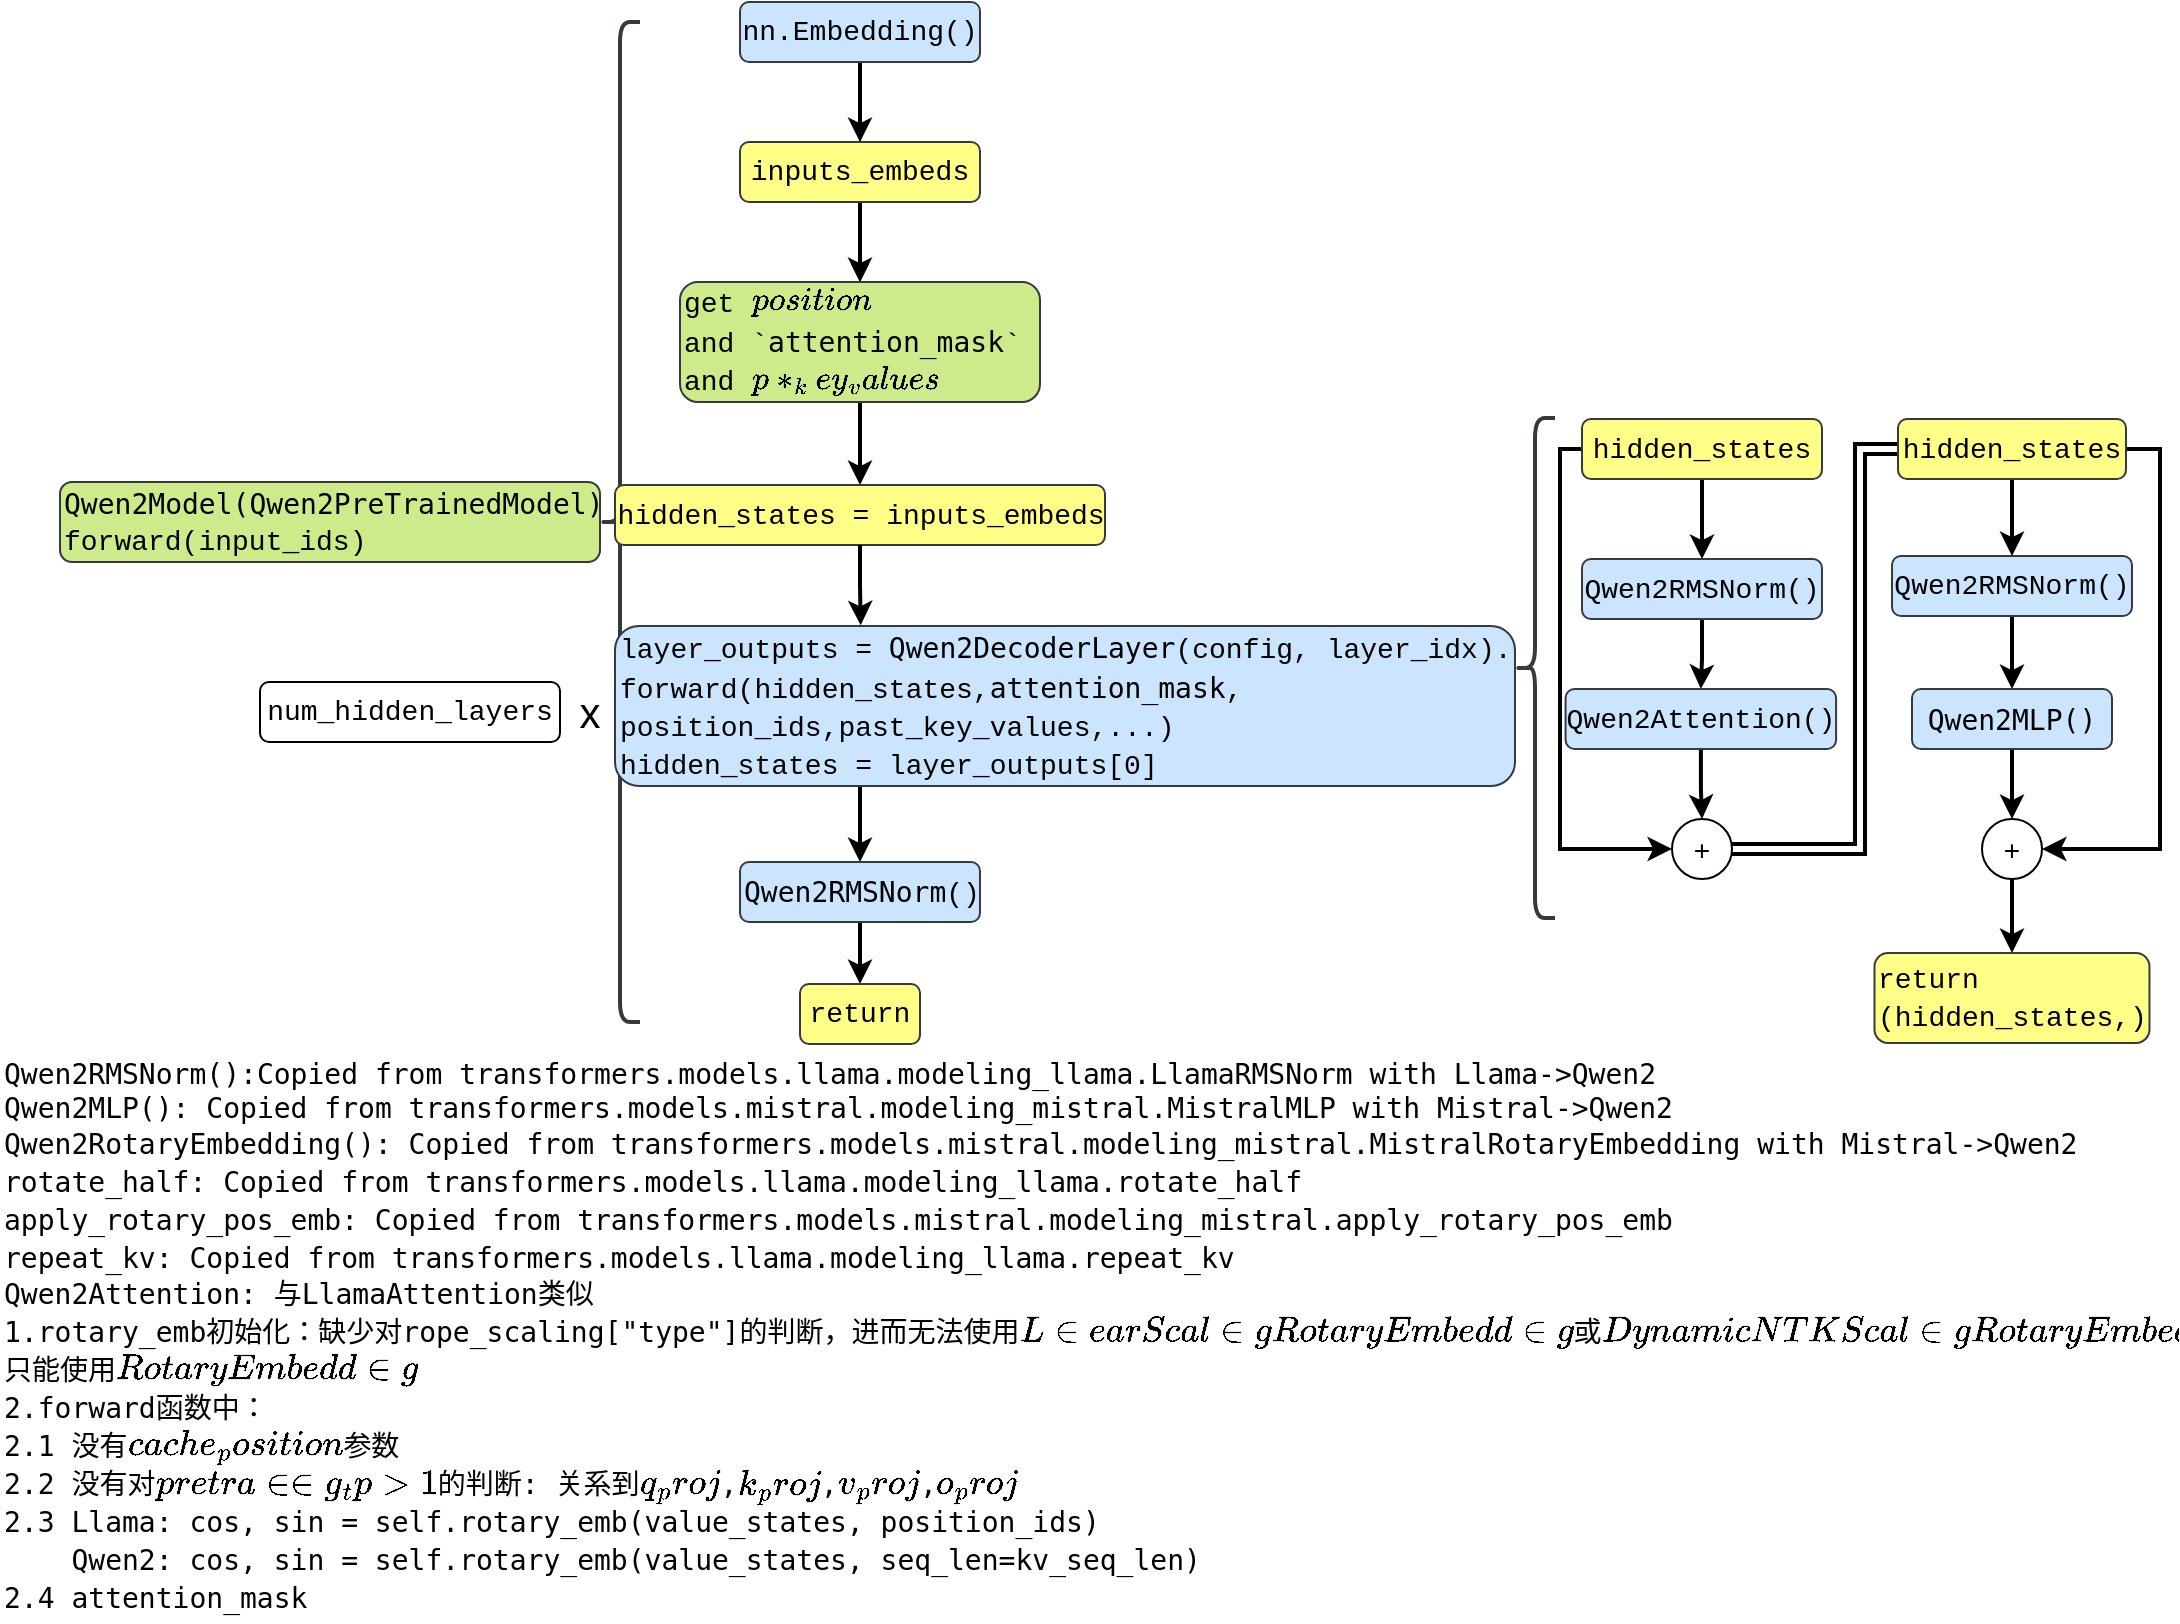 <mxfile version="24.2.5" type="device">
  <diagram name="第 1 页" id="pkB_VXY0mXBjEQYdxfJV">
    <mxGraphModel dx="1903" dy="1154" grid="1" gridSize="10" guides="1" tooltips="1" connect="1" arrows="1" fold="1" page="1" pageScale="1" pageWidth="1100" pageHeight="850" math="0" shadow="0">
      <root>
        <mxCell id="0" />
        <mxCell id="1" parent="0" />
        <UserObject label="&lt;span style=&quot;forced-color-adjust: none; color: rgb(0, 0, 0); font-family: Helvetica; font-size: 12px; font-style: normal; font-variant-ligatures: normal; font-variant-caps: normal; font-weight: 400; letter-spacing: normal; orphans: 2; text-align: left; text-indent: 0px; text-transform: none; widows: 2; word-spacing: 0px; -webkit-text-stroke-width: 0px; white-space: normal; text-decoration-thickness: initial; text-decoration-style: initial; text-decoration-color: initial;&quot;&gt;&lt;span style=&quot;forced-color-adjust: none; font-family: &amp;quot;Droid Sans Mono&amp;quot;, &amp;quot;monospace&amp;quot;, monospace; font-size: 14px; white-space: pre;&quot;&gt;Qwen2RMSNorm():&lt;/span&gt;&lt;span style=&quot;forced-color-adjust: none; font-family: &amp;quot;Droid Sans Mono&amp;quot;, &amp;quot;monospace&amp;quot;, monospace; font-size: 14px; white-space: pre;&quot;&gt;Copied from transformers.models.llama.modeling_llama.LlamaRMSNorm with Llama-&amp;gt;Qwen2&lt;/span&gt;&lt;/span&gt;&lt;div style=&quot;forced-color-adjust: none; color: rgb(0, 0, 0); font-family: Helvetica; font-size: 12px; font-style: normal; font-variant-ligatures: normal; font-variant-caps: normal; font-weight: 400; letter-spacing: normal; orphans: 2; text-align: left; text-indent: 0px; text-transform: none; widows: 2; word-spacing: 0px; -webkit-text-stroke-width: 0px; white-space: normal; text-decoration-thickness: initial; text-decoration-style: initial; text-decoration-color: initial;&quot;&gt;&lt;span style=&quot;forced-color-adjust: none;&quot;&gt;&lt;span style=&quot;forced-color-adjust: none; font-family: &amp;quot;Droid Sans Mono&amp;quot;, &amp;quot;monospace&amp;quot;, monospace; font-size: 14px; white-space: pre;&quot;&gt;Qwen2MLP(): &lt;/span&gt;&lt;span style=&quot;forced-color-adjust: none; font-family: &amp;quot;Droid Sans Mono&amp;quot;, &amp;quot;monospace&amp;quot;, monospace; font-size: 14px; white-space: pre;&quot;&gt;Copied from transformers.models.mistral.modeling_mistral.MistralMLP with Mistral-&amp;gt;Qwen2&lt;/span&gt;&lt;/span&gt;&lt;/div&gt;&lt;div style=&quot;forced-color-adjust: none; color: rgb(0, 0, 0); font-family: Helvetica; font-size: 12px; font-style: normal; font-variant-ligatures: normal; font-variant-caps: normal; font-weight: 400; letter-spacing: normal; orphans: 2; text-align: left; text-indent: 0px; text-transform: none; widows: 2; word-spacing: 0px; -webkit-text-stroke-width: 0px; white-space: normal; text-decoration-thickness: initial; text-decoration-style: initial; text-decoration-color: initial;&quot;&gt;&lt;div style=&quot;forced-color-adjust: none; font-family: &amp;quot;Droid Sans Mono&amp;quot;, &amp;quot;monospace&amp;quot;, monospace; font-size: 14px; line-height: 19px; white-space: pre;&quot;&gt;&lt;span style=&quot;forced-color-adjust: none;&quot;&gt;Qwen2RotaryEmbedding(): Copied from transformers.models.mistral.modeling_mistral.MistralRotaryEmbedding with Mistral-&amp;gt;Qwen2&lt;/span&gt;&lt;/div&gt;&lt;/div&gt;&lt;div style=&quot;forced-color-adjust: none; color: rgb(0, 0, 0); font-style: normal; font-variant-ligatures: normal; font-variant-caps: normal; font-weight: 400; letter-spacing: normal; orphans: 2; text-align: left; text-indent: 0px; text-transform: none; widows: 2; word-spacing: 0px; -webkit-text-stroke-width: 0px; text-decoration-thickness: initial; text-decoration-style: initial; text-decoration-color: initial; font-family: &amp;quot;Droid Sans Mono&amp;quot;, &amp;quot;monospace&amp;quot;, monospace; font-size: 14px; line-height: 19px; white-space: pre;&quot;&gt;&lt;div style=&quot;forced-color-adjust: none; line-height: 19px;&quot;&gt;&lt;span style=&quot;forced-color-adjust: none;&quot;&gt;rotate_half: Copied from transformers.models.llama.modeling_llama.rotate_half&lt;/span&gt;&lt;/div&gt;&lt;div style=&quot;forced-color-adjust: none; line-height: 19px;&quot;&gt;&lt;div style=&quot;forced-color-adjust: none; line-height: 19px;&quot;&gt;&lt;span style=&quot;forced-color-adjust: none;&quot;&gt;apply_rotary_pos_emb: Copied from transformers.models.mistral.modeling_mistral.apply_rotary_pos_emb&lt;/span&gt;&lt;/div&gt;&lt;div style=&quot;forced-color-adjust: none; line-height: 19px;&quot;&gt;&lt;span style=&quot;forced-color-adjust: none;&quot;&gt;&lt;div style=&quot;forced-color-adjust: none; line-height: 19px;&quot;&gt;&lt;span style=&quot;forced-color-adjust: none;&quot;&gt;repeat_kv: &lt;/span&gt;&lt;span style=&quot;forced-color-adjust: none;&quot;&gt;Copied from transformers.models.llama.modeling_llama.repeat_kv&lt;/span&gt;&lt;/div&gt;&lt;/span&gt;&lt;/div&gt;&lt;/div&gt;&lt;/div&gt;" link="&lt;span style=&quot;forced-color-adjust: none; color: rgb(0, 0, 0); font-family: Helvetica; font-size: 12px; font-style: normal; font-variant-ligatures: normal; font-variant-caps: normal; font-weight: 400; letter-spacing: normal; orphans: 2; text-align: left; text-indent: 0px; text-transform: none; widows: 2; word-spacing: 0px; -webkit-text-stroke-width: 0px; white-space: normal; background-color: rgb(251, 251, 251); text-decoration-thickness: initial; text-decoration-style: initial; text-decoration-color: initial;&quot;&gt;&lt;span style=&quot;forced-color-adjust: none; font-family: &amp;quot;Droid Sans Mono&amp;quot;, &amp;quot;monospace&amp;quot;, monospace; font-size: 14px; white-space: pre;&quot;&gt;Qwen2RMSNorm():&lt;/span&gt;&lt;span style=&quot;forced-color-adjust: none; font-family: &amp;quot;Droid Sans Mono&amp;quot;, &amp;quot;monospace&amp;quot;, monospace; font-size: 14px; white-space: pre;&quot;&gt;Copied from transformers.models.llama.modeling_llama.LlamaRMSNorm with Llama-&amp;gt;Qwen2&lt;/span&gt;&lt;/span&gt;&lt;div style=&quot;forced-color-adjust: none; color: rgb(0, 0, 0); font-family: Helvetica; font-size: 12px; font-style: normal; font-variant-ligatures: normal; font-variant-caps: normal; font-weight: 400; letter-spacing: normal; orphans: 2; text-align: left; text-indent: 0px; text-transform: none; widows: 2; word-spacing: 0px; -webkit-text-stroke-width: 0px; white-space: normal; background-color: rgb(251, 251, 251); text-decoration-thickness: initial; text-decoration-style: initial; text-decoration-color: initial;&quot;&gt;&lt;span style=&quot;forced-color-adjust: none;&quot;&gt;&lt;span style=&quot;forced-color-adjust: none; font-family: &amp;quot;Droid Sans Mono&amp;quot;, &amp;quot;monospace&amp;quot;, monospace; font-size: 14px; white-space: pre;&quot;&gt;Qwen2MLP(): &lt;/span&gt;&lt;span style=&quot;forced-color-adjust: none; font-family: &amp;quot;Droid Sans Mono&amp;quot;, &amp;quot;monospace&amp;quot;, monospace; font-size: 14px; white-space: pre;&quot;&gt;Copied from transformers.models.mistral.modeling_mistral.MistralMLP with Mistral-&amp;gt;Qwen2&lt;/span&gt;&lt;/span&gt;&lt;/div&gt;&lt;div style=&quot;forced-color-adjust: none; color: rgb(0, 0, 0); font-family: Helvetica; font-size: 12px; font-style: normal; font-variant-ligatures: normal; font-variant-caps: normal; font-weight: 400; letter-spacing: normal; orphans: 2; text-align: left; text-indent: 0px; text-transform: none; widows: 2; word-spacing: 0px; -webkit-text-stroke-width: 0px; white-space: normal; background-color: rgb(251, 251, 251); text-decoration-thickness: initial; text-decoration-style: initial; text-decoration-color: initial;&quot;&gt;&lt;div style=&quot;forced-color-adjust: none; font-family: &amp;quot;Droid Sans Mono&amp;quot;, &amp;quot;monospace&amp;quot;, monospace; font-size: 14px; line-height: 19px; white-space: pre;&quot;&gt;&lt;span style=&quot;forced-color-adjust: none;&quot;&gt;Qwen2RotaryEmbedding(): Copied from transformers.models.mistral.modeling_mistral.MistralRotaryEmbedding with Mistral-&amp;gt;Qwen2&lt;/span&gt;&lt;/div&gt;&lt;/div&gt;&lt;div style=&quot;forced-color-adjust: none; color: rgb(0, 0, 0); font-style: normal; font-variant-ligatures: normal; font-variant-caps: normal; font-weight: 400; letter-spacing: normal; orphans: 2; text-align: left; text-indent: 0px; text-transform: none; widows: 2; word-spacing: 0px; -webkit-text-stroke-width: 0px; background-color: rgb(251, 251, 251); text-decoration-thickness: initial; text-decoration-style: initial; text-decoration-color: initial; font-family: &amp;quot;Droid Sans Mono&amp;quot;, &amp;quot;monospace&amp;quot;, monospace; font-size: 14px; line-height: 19px; white-space: pre;&quot;&gt;&lt;div style=&quot;forced-color-adjust: none; line-height: 19px;&quot;&gt;&lt;span style=&quot;forced-color-adjust: none;&quot;&gt;rotate_half: Copied from transformers.models.llama.modeling_llama.rotate_half&lt;/span&gt;&lt;/div&gt;&lt;div style=&quot;forced-color-adjust: none; line-height: 19px;&quot;&gt;&lt;div style=&quot;forced-color-adjust: none; line-height: 19px;&quot;&gt;&lt;span style=&quot;forced-color-adjust: none;&quot;&gt;apply_rotary_pos_emb: Copied from transformers.models.mistral.modeling_mistral.apply_rotary_pos_emb&lt;/span&gt;&lt;/div&gt;&lt;div style=&quot;forced-color-adjust: none; line-height: 19px;&quot;&gt;&lt;span style=&quot;forced-color-adjust: none;&quot;&gt;&lt;div style=&quot;forced-color-adjust: none; line-height: 19px;&quot;&gt;&lt;span style=&quot;forced-color-adjust: none;&quot;&gt;repeat_kv: &lt;/span&gt;&lt;span style=&quot;forced-color-adjust: none;&quot;&gt;Copied from transformers.models.llama.modeling_llama.repeat_kv&lt;/span&gt;&lt;/div&gt;&lt;/span&gt;&lt;/div&gt;&lt;/div&gt;&lt;/div&gt;" id="jXiKxfPQ18ufbTapAJnl-1">
          <mxCell style="text;whiteSpace=wrap;html=1;" vertex="1" parent="1">
            <mxGeometry x="10" y="560.5" width="560" height="130" as="geometry" />
          </mxCell>
        </UserObject>
        <mxCell id="4iuUuKdbxl8gIZwIrT_o-54" value="" style="shape=curlyBracket;whiteSpace=wrap;html=1;rounded=1;labelPosition=left;verticalLabelPosition=middle;align=right;verticalAlign=middle;strokeColor=#36393d;strokeWidth=2;fontFamily=Helvetica;fontSize=11;fontColor=default;labelBackgroundColor=default;fillColor=#ffff88;" parent="1" vertex="1">
          <mxGeometry x="310" y="50" width="20" height="500" as="geometry" />
        </mxCell>
        <mxCell id="4iuUuKdbxl8gIZwIrT_o-1" value="&lt;div style=&quot;font-family: Consolas, &amp;quot;Courier New&amp;quot;, monospace; font-size: 14px; line-height: 19px; white-space: pre;&quot;&gt;&lt;div style=&quot;font-family: &amp;quot;Droid Sans Mono&amp;quot;, &amp;quot;monospace&amp;quot;, monospace; line-height: 19px;&quot;&gt;&lt;span style=&quot;&quot;&gt;Qwen2Model&lt;/span&gt;(&lt;span style=&quot;&quot;&gt;Qwen2PreTrainedModel&lt;/span&gt;)&lt;/div&gt;&lt;/div&gt;&lt;div style=&quot;font-family: Consolas, &amp;quot;Courier New&amp;quot;, monospace; font-size: 14px; line-height: 19px; white-space: pre;&quot;&gt;&lt;span style=&quot;&quot;&gt;forward(input_ids)&lt;/span&gt;&lt;/div&gt;" style="rounded=1;whiteSpace=wrap;html=1;fillColor=#cdeb8b;strokeColor=#36393d;fontColor=default;labelBackgroundColor=none;align=left;" parent="1" vertex="1">
          <mxGeometry x="40" y="280" width="270" height="40" as="geometry" />
        </mxCell>
        <mxCell id="4iuUuKdbxl8gIZwIrT_o-23" style="edgeStyle=orthogonalEdgeStyle;rounded=0;orthogonalLoop=1;jettySize=auto;html=1;entryX=0.5;entryY=0;entryDx=0;entryDy=0;strokeColor=default;strokeWidth=2;align=center;verticalAlign=middle;fontFamily=Helvetica;fontSize=11;fontColor=default;labelBackgroundColor=default;endArrow=classic;" parent="1" source="4iuUuKdbxl8gIZwIrT_o-2" target="4iuUuKdbxl8gIZwIrT_o-3" edge="1">
          <mxGeometry relative="1" as="geometry" />
        </mxCell>
        <mxCell id="qGL5-rrdzSUx7QEBZHQM-1" value="" style="edgeStyle=orthogonalEdgeStyle;rounded=0;orthogonalLoop=1;jettySize=auto;html=1;" parent="1" source="4iuUuKdbxl8gIZwIrT_o-2" target="4iuUuKdbxl8gIZwIrT_o-5" edge="1">
          <mxGeometry relative="1" as="geometry" />
        </mxCell>
        <mxCell id="4iuUuKdbxl8gIZwIrT_o-2" value="&lt;div style=&quot;font-family: Consolas, &amp;quot;Courier New&amp;quot;, monospace; font-weight: normal; font-size: 14px; line-height: 19px; white-space: pre;&quot;&gt;&lt;div&gt;&lt;span style=&quot;&quot;&gt;nn.Embedding(&lt;/span&gt;&lt;span style=&quot;background-color: initial;&quot;&gt;)&lt;/span&gt;&lt;/div&gt;&lt;/div&gt;" style="rounded=1;whiteSpace=wrap;html=1;labelBackgroundColor=none;fillColor=#cce5ff;strokeColor=#36393d;" parent="1" vertex="1">
          <mxGeometry x="380" y="40" width="120" height="30" as="geometry" />
        </mxCell>
        <mxCell id="4iuUuKdbxl8gIZwIrT_o-24" style="edgeStyle=orthogonalEdgeStyle;rounded=0;orthogonalLoop=1;jettySize=auto;html=1;entryX=0.5;entryY=0;entryDx=0;entryDy=0;strokeColor=default;strokeWidth=2;align=center;verticalAlign=middle;fontFamily=Helvetica;fontSize=11;fontColor=default;labelBackgroundColor=default;endArrow=classic;" parent="1" source="4iuUuKdbxl8gIZwIrT_o-3" target="4iuUuKdbxl8gIZwIrT_o-5" edge="1">
          <mxGeometry relative="1" as="geometry" />
        </mxCell>
        <mxCell id="4iuUuKdbxl8gIZwIrT_o-3" value="&lt;div style=&quot;font-family: Consolas, &amp;quot;Courier New&amp;quot;, monospace; font-weight: normal; font-size: 14px; line-height: 19px; white-space: pre;&quot;&gt;&lt;div&gt;&lt;span style=&quot;&quot;&gt;inputs_embeds&lt;/span&gt;&lt;/div&gt;&lt;/div&gt;" style="rounded=1;whiteSpace=wrap;html=1;labelBackgroundColor=none;fillColor=#ffff88;strokeColor=#36393d;strokeWidth=1;" parent="1" vertex="1">
          <mxGeometry x="380" y="110" width="120" height="30" as="geometry" />
        </mxCell>
        <mxCell id="4iuUuKdbxl8gIZwIrT_o-25" style="edgeStyle=orthogonalEdgeStyle;rounded=0;orthogonalLoop=1;jettySize=auto;html=1;entryX=0.5;entryY=0;entryDx=0;entryDy=0;strokeColor=default;strokeWidth=2;align=center;verticalAlign=middle;fontFamily=Helvetica;fontSize=11;fontColor=default;labelBackgroundColor=default;endArrow=classic;" parent="1" source="4iuUuKdbxl8gIZwIrT_o-5" target="4iuUuKdbxl8gIZwIrT_o-6" edge="1">
          <mxGeometry relative="1" as="geometry" />
        </mxCell>
        <mxCell id="4iuUuKdbxl8gIZwIrT_o-5" value="&lt;div style=&quot;font-family: Consolas, &amp;quot;Courier New&amp;quot;, monospace; font-size: 14px; line-height: 19px; white-space: pre;&quot;&gt;&lt;div style=&quot;line-height: 19px;&quot;&gt;get `position_ids` &lt;/div&gt;&lt;div style=&quot;line-height: 19px;&quot;&gt;and `&lt;span style=&quot;font-family: &amp;quot;Droid Sans Mono&amp;quot;, &amp;quot;monospace&amp;quot;, monospace;&quot;&gt;attention_mask&lt;/span&gt;&lt;span style=&quot;&quot;&gt;`&lt;/span&gt;&lt;br&gt;&lt;/div&gt;&lt;div style=&quot;line-height: 19px;&quot;&gt;and `past_key_values`&lt;/div&gt;&lt;/div&gt;" style="rounded=1;whiteSpace=wrap;html=1;fillColor=#cdeb8b;strokeColor=#36393d;fontColor=default;labelBackgroundColor=none;align=left;" parent="1" vertex="1">
          <mxGeometry x="350" y="180" width="180" height="60" as="geometry" />
        </mxCell>
        <mxCell id="4iuUuKdbxl8gIZwIrT_o-6" value="&lt;div style=&quot;font-family: Consolas, &amp;quot;Courier New&amp;quot;, monospace; font-size: 14px; line-height: 19px; white-space: pre;&quot;&gt;hidden_states = inputs_embeds&lt;/div&gt;" style="rounded=1;whiteSpace=wrap;html=1;fontFamily=Helvetica;fontSize=11;labelBackgroundColor=none;fillColor=#ffff88;strokeColor=#36393d;" parent="1" vertex="1">
          <mxGeometry x="317.5" y="281.5" width="245" height="30" as="geometry" />
        </mxCell>
        <mxCell id="4iuUuKdbxl8gIZwIrT_o-52" style="edgeStyle=orthogonalEdgeStyle;rounded=0;orthogonalLoop=1;jettySize=auto;html=1;entryX=0.5;entryY=0;entryDx=0;entryDy=0;strokeColor=default;strokeWidth=2;align=center;verticalAlign=middle;fontFamily=Helvetica;fontSize=11;fontColor=default;labelBackgroundColor=default;endArrow=classic;" parent="1" source="4iuUuKdbxl8gIZwIrT_o-7" target="4iuUuKdbxl8gIZwIrT_o-9" edge="1">
          <mxGeometry relative="1" as="geometry">
            <Array as="points">
              <mxPoint x="440" y="440" />
              <mxPoint x="440" y="440" />
            </Array>
          </mxGeometry>
        </mxCell>
        <mxCell id="4iuUuKdbxl8gIZwIrT_o-7" value="&lt;div style=&quot;font-size: 12px;&quot;&gt;&lt;div style=&quot;font-family: Consolas, &amp;quot;Courier New&amp;quot;, monospace; font-size: 14px; line-height: 19px; white-space: pre;&quot;&gt;&lt;div&gt;layer_outputs = &lt;span style=&quot;font-family: &amp;quot;Droid Sans Mono&amp;quot;, &amp;quot;monospace&amp;quot;, monospace;&quot;&gt;Qwen2DecoderLayer&lt;/span&gt;&lt;span style=&quot;&quot;&gt;(&lt;/span&gt;&lt;span style=&quot;&quot;&gt;config, layer_idx&lt;/span&gt;&lt;span style=&quot;&quot;&gt;)&lt;/span&gt;&lt;span style=&quot;&quot;&gt;.&lt;/span&gt;&lt;br&gt;&lt;/div&gt;&lt;div&gt;&lt;span style=&quot;&quot;&gt;forward(hidden_states,&lt;/span&gt;&lt;span style=&quot;font-family: &amp;quot;Droid Sans Mono&amp;quot;, &amp;quot;monospace&amp;quot;, monospace;&quot;&gt;attention_mask&lt;/span&gt;&lt;span style=&quot;&quot;&gt;,&lt;/span&gt;&lt;br&gt;&lt;/div&gt;&lt;div&gt;&lt;span style=&quot;&quot;&gt;position_ids,past_key_values,...&lt;/span&gt;&lt;span style=&quot;&quot;&gt;)&lt;/span&gt;&lt;/div&gt;&lt;div&gt;hidden_states = layer_outputs[&lt;span style=&quot;&quot;&gt;0&lt;/span&gt;]&lt;/div&gt;&lt;/div&gt;&lt;/div&gt;" style="rounded=1;whiteSpace=wrap;html=1;fontFamily=Courier New;fontSize=11;labelBackgroundColor=none;align=left;fillColor=#cce5ff;strokeColor=#36393d;fontColor=default;" parent="1" vertex="1">
          <mxGeometry x="317.5" y="352" width="450" height="80" as="geometry" />
        </mxCell>
        <mxCell id="4iuUuKdbxl8gIZwIrT_o-39" style="edgeStyle=orthogonalEdgeStyle;rounded=0;orthogonalLoop=1;jettySize=auto;html=1;entryX=0.5;entryY=0;entryDx=0;entryDy=0;strokeColor=default;strokeWidth=2;align=center;verticalAlign=middle;fontFamily=Helvetica;fontSize=11;fontColor=default;labelBackgroundColor=default;endArrow=classic;" parent="1" source="4iuUuKdbxl8gIZwIrT_o-9" target="4iuUuKdbxl8gIZwIrT_o-38" edge="1">
          <mxGeometry relative="1" as="geometry" />
        </mxCell>
        <mxCell id="4iuUuKdbxl8gIZwIrT_o-9" value="&lt;div style=&quot;font-family: Consolas, &amp;quot;Courier New&amp;quot;, monospace; font-size: 14px; line-height: 19px; white-space: pre;&quot;&gt;&lt;div style=&quot;line-height: 19px;&quot;&gt;&lt;span style=&quot;font-family: &amp;quot;Droid Sans Mono&amp;quot;, &amp;quot;monospace&amp;quot;, monospace;&quot;&gt;Qwen2RMSNorm&lt;/span&gt;&lt;span style=&quot;text-align: center;&quot;&gt;()&lt;/span&gt;&lt;br&gt;&lt;/div&gt;&lt;/div&gt;" style="rounded=1;whiteSpace=wrap;html=1;fillColor=#cce5ff;strokeColor=#36393d;labelBackgroundColor=none;align=left;fontColor=default;" parent="1" vertex="1">
          <mxGeometry x="380" y="470" width="120" height="30" as="geometry" />
        </mxCell>
        <mxCell id="4iuUuKdbxl8gIZwIrT_o-28" style="edgeStyle=orthogonalEdgeStyle;rounded=0;orthogonalLoop=1;jettySize=auto;html=1;entryX=0.5;entryY=0;entryDx=0;entryDy=0;strokeColor=default;strokeWidth=2;align=center;verticalAlign=middle;fontFamily=Helvetica;fontSize=11;fontColor=default;labelBackgroundColor=default;endArrow=classic;" parent="1" source="4iuUuKdbxl8gIZwIrT_o-11" target="4iuUuKdbxl8gIZwIrT_o-12" edge="1">
          <mxGeometry relative="1" as="geometry" />
        </mxCell>
        <mxCell id="sniHXeSOjYQfhwW7vpG6-1" style="edgeStyle=orthogonalEdgeStyle;rounded=0;orthogonalLoop=1;jettySize=auto;html=1;entryX=0;entryY=0.5;entryDx=0;entryDy=0;strokeWidth=2;" parent="1" source="4iuUuKdbxl8gIZwIrT_o-11" target="4iuUuKdbxl8gIZwIrT_o-15" edge="1">
          <mxGeometry relative="1" as="geometry">
            <Array as="points">
              <mxPoint x="790" y="264" />
              <mxPoint x="790" y="464" />
            </Array>
          </mxGeometry>
        </mxCell>
        <mxCell id="4iuUuKdbxl8gIZwIrT_o-11" value="&lt;div style=&quot;font-family: Consolas, &amp;quot;Courier New&amp;quot;, monospace; font-weight: normal; font-size: 14px; line-height: 19px; white-space: pre;&quot;&gt;&lt;div style=&quot;line-height: 19px;&quot;&gt;hidden_states&lt;/div&gt;&lt;/div&gt;" style="rounded=1;whiteSpace=wrap;html=1;labelBackgroundColor=none;fillColor=#ffff88;strokeColor=#36393d;fontColor=default;" parent="1" vertex="1">
          <mxGeometry x="801" y="248.5" width="120" height="30" as="geometry" />
        </mxCell>
        <mxCell id="4iuUuKdbxl8gIZwIrT_o-29" style="edgeStyle=orthogonalEdgeStyle;rounded=0;orthogonalLoop=1;jettySize=auto;html=1;entryX=0.5;entryY=0;entryDx=0;entryDy=0;strokeColor=default;strokeWidth=2;align=center;verticalAlign=middle;fontFamily=Helvetica;fontSize=11;fontColor=default;labelBackgroundColor=default;endArrow=classic;" parent="1" source="4iuUuKdbxl8gIZwIrT_o-12" target="4iuUuKdbxl8gIZwIrT_o-13" edge="1">
          <mxGeometry relative="1" as="geometry" />
        </mxCell>
        <mxCell id="4iuUuKdbxl8gIZwIrT_o-12" value="&lt;div style=&quot;font-family: Consolas, &amp;quot;Courier New&amp;quot;, monospace; font-size: 14px; line-height: 19px; white-space: pre;&quot;&gt;Qwen2RMSNorm()&lt;br&gt;&lt;/div&gt;" style="rounded=1;whiteSpace=wrap;html=1;labelBackgroundColor=none;fillColor=#cce5ff;strokeColor=#36393d;fontColor=default;" parent="1" vertex="1">
          <mxGeometry x="801" y="318.5" width="120" height="30" as="geometry" />
        </mxCell>
        <mxCell id="4iuUuKdbxl8gIZwIrT_o-30" style="edgeStyle=orthogonalEdgeStyle;rounded=0;orthogonalLoop=1;jettySize=auto;html=1;entryX=0.5;entryY=0;entryDx=0;entryDy=0;strokeColor=default;strokeWidth=2;align=center;verticalAlign=middle;fontFamily=Helvetica;fontSize=11;fontColor=default;labelBackgroundColor=default;endArrow=classic;" parent="1" source="4iuUuKdbxl8gIZwIrT_o-13" target="4iuUuKdbxl8gIZwIrT_o-15" edge="1">
          <mxGeometry relative="1" as="geometry" />
        </mxCell>
        <mxCell id="4iuUuKdbxl8gIZwIrT_o-13" value="&lt;div style=&quot;font-family: Consolas, &amp;quot;Courier New&amp;quot;, monospace; font-size: 14px; line-height: 19px; white-space: pre;&quot;&gt;&lt;span style=&quot;&quot;&gt;Qwen2Attention&lt;/span&gt;()&lt;/div&gt;" style="rounded=1;whiteSpace=wrap;html=1;labelBackgroundColor=none;fillColor=#cce5ff;strokeColor=#36393d;fontColor=default;" parent="1" vertex="1">
          <mxGeometry x="792.79" y="383.5" width="135.25" height="30" as="geometry" />
        </mxCell>
        <mxCell id="sniHXeSOjYQfhwW7vpG6-2" style="edgeStyle=orthogonalEdgeStyle;rounded=0;orthogonalLoop=1;jettySize=auto;html=1;entryX=0;entryY=0.5;entryDx=0;entryDy=0;strokeWidth=2;shape=link;" parent="1" source="4iuUuKdbxl8gIZwIrT_o-15" target="4iuUuKdbxl8gIZwIrT_o-20" edge="1">
          <mxGeometry relative="1" as="geometry">
            <Array as="points">
              <mxPoint x="940" y="464" />
              <mxPoint x="940" y="264" />
            </Array>
          </mxGeometry>
        </mxCell>
        <mxCell id="4iuUuKdbxl8gIZwIrT_o-15" value="&lt;font style=&quot;font-size: 14px;&quot;&gt;+&lt;/font&gt;" style="ellipse;whiteSpace=wrap;html=1;aspect=fixed;rounded=1;strokeColor=default;align=center;verticalAlign=middle;fontFamily=Helvetica;fontSize=11;fontColor=default;labelBackgroundColor=none;fillColor=default;" parent="1" vertex="1">
          <mxGeometry x="846" y="448.5" width="30" height="30" as="geometry" />
        </mxCell>
        <mxCell id="4iuUuKdbxl8gIZwIrT_o-34" style="edgeStyle=orthogonalEdgeStyle;rounded=0;orthogonalLoop=1;jettySize=auto;html=1;entryX=0.5;entryY=0;entryDx=0;entryDy=0;strokeColor=default;strokeWidth=2;align=center;verticalAlign=middle;fontFamily=Helvetica;fontSize=11;fontColor=default;labelBackgroundColor=default;endArrow=classic;" parent="1" source="4iuUuKdbxl8gIZwIrT_o-16" target="4iuUuKdbxl8gIZwIrT_o-17" edge="1">
          <mxGeometry relative="1" as="geometry" />
        </mxCell>
        <mxCell id="4iuUuKdbxl8gIZwIrT_o-16" value="&lt;div style=&quot;font-family: Consolas, &amp;quot;Courier New&amp;quot;, monospace; font-size: 14px; line-height: 19px; white-space: pre;&quot;&gt;&lt;span style=&quot;&quot;&gt;Qwen2RMSNorm&lt;/span&gt;()&lt;br&gt;&lt;/div&gt;" style="rounded=1;whiteSpace=wrap;html=1;labelBackgroundColor=none;fillColor=#cce5ff;strokeColor=#36393d;fontColor=default;" parent="1" vertex="1">
          <mxGeometry x="956" y="317" width="120" height="30" as="geometry" />
        </mxCell>
        <mxCell id="4iuUuKdbxl8gIZwIrT_o-35" style="edgeStyle=orthogonalEdgeStyle;rounded=0;orthogonalLoop=1;jettySize=auto;html=1;entryX=0.5;entryY=0;entryDx=0;entryDy=0;strokeColor=default;strokeWidth=2;align=center;verticalAlign=middle;fontFamily=Helvetica;fontSize=11;fontColor=default;labelBackgroundColor=default;endArrow=classic;" parent="1" source="4iuUuKdbxl8gIZwIrT_o-17" target="4iuUuKdbxl8gIZwIrT_o-21" edge="1">
          <mxGeometry relative="1" as="geometry" />
        </mxCell>
        <mxCell id="4iuUuKdbxl8gIZwIrT_o-17" value="&lt;div style=&quot;font-family: Consolas, &amp;quot;Courier New&amp;quot;, monospace; font-size: 14px; line-height: 19px; white-space: pre;&quot;&gt;&lt;div style=&quot;font-family: &amp;quot;Droid Sans Mono&amp;quot;, &amp;quot;monospace&amp;quot;, monospace; line-height: 19px;&quot;&gt;&lt;span style=&quot;&quot;&gt;Qwen2MLP()&lt;/span&gt;&lt;/div&gt;&lt;/div&gt;" style="rounded=1;whiteSpace=wrap;html=1;labelBackgroundColor=none;fillColor=#cce5ff;strokeColor=#36393d;fontColor=default;" parent="1" vertex="1">
          <mxGeometry x="966" y="383.5" width="100" height="30" as="geometry" />
        </mxCell>
        <mxCell id="4iuUuKdbxl8gIZwIrT_o-33" style="edgeStyle=orthogonalEdgeStyle;rounded=0;orthogonalLoop=1;jettySize=auto;html=1;entryX=0.5;entryY=0;entryDx=0;entryDy=0;strokeColor=default;strokeWidth=2;align=center;verticalAlign=middle;fontFamily=Helvetica;fontSize=11;fontColor=default;labelBackgroundColor=default;endArrow=classic;" parent="1" source="4iuUuKdbxl8gIZwIrT_o-20" target="4iuUuKdbxl8gIZwIrT_o-16" edge="1">
          <mxGeometry relative="1" as="geometry" />
        </mxCell>
        <mxCell id="sniHXeSOjYQfhwW7vpG6-3" style="edgeStyle=orthogonalEdgeStyle;rounded=0;orthogonalLoop=1;jettySize=auto;html=1;entryX=1;entryY=0.5;entryDx=0;entryDy=0;strokeWidth=2;" parent="1" source="4iuUuKdbxl8gIZwIrT_o-20" target="4iuUuKdbxl8gIZwIrT_o-21" edge="1">
          <mxGeometry relative="1" as="geometry">
            <Array as="points">
              <mxPoint x="1090" y="264" />
              <mxPoint x="1090" y="464" />
            </Array>
          </mxGeometry>
        </mxCell>
        <mxCell id="4iuUuKdbxl8gIZwIrT_o-20" value="&lt;div style=&quot;font-family: Consolas, &amp;quot;Courier New&amp;quot;, monospace; font-weight: normal; font-size: 14px; line-height: 19px; white-space: pre;&quot;&gt;&lt;div style=&quot;line-height: 19px;&quot;&gt;hidden_states&lt;/div&gt;&lt;/div&gt;" style="rounded=1;whiteSpace=wrap;html=1;labelBackgroundColor=none;fillColor=#ffff88;strokeColor=#36393d;fontColor=default;" parent="1" vertex="1">
          <mxGeometry x="959" y="248.5" width="114" height="30" as="geometry" />
        </mxCell>
        <mxCell id="4iuUuKdbxl8gIZwIrT_o-43" style="edgeStyle=orthogonalEdgeStyle;rounded=0;orthogonalLoop=1;jettySize=auto;html=1;entryX=0.5;entryY=0;entryDx=0;entryDy=0;strokeColor=default;strokeWidth=2;align=center;verticalAlign=middle;fontFamily=Helvetica;fontSize=11;fontColor=default;labelBackgroundColor=default;endArrow=classic;" parent="1" source="4iuUuKdbxl8gIZwIrT_o-21" target="4iuUuKdbxl8gIZwIrT_o-42" edge="1">
          <mxGeometry relative="1" as="geometry" />
        </mxCell>
        <mxCell id="4iuUuKdbxl8gIZwIrT_o-21" value="&lt;font style=&quot;font-size: 14px;&quot;&gt;+&lt;/font&gt;" style="ellipse;whiteSpace=wrap;html=1;aspect=fixed;rounded=1;strokeColor=default;align=center;verticalAlign=middle;fontFamily=Helvetica;fontSize=11;fontColor=default;labelBackgroundColor=none;fillColor=default;" parent="1" vertex="1">
          <mxGeometry x="1001" y="448.5" width="30" height="30" as="geometry" />
        </mxCell>
        <mxCell id="4iuUuKdbxl8gIZwIrT_o-31" value="" style="shape=curlyBracket;whiteSpace=wrap;html=1;rounded=1;labelPosition=left;verticalLabelPosition=middle;align=right;verticalAlign=middle;strokeColor=#36393d;strokeWidth=2;fontFamily=Helvetica;fontSize=11;fontColor=default;labelBackgroundColor=default;fillColor=#ffff88;" parent="1" vertex="1">
          <mxGeometry x="767.5" y="248" width="20" height="250" as="geometry" />
        </mxCell>
        <mxCell id="4iuUuKdbxl8gIZwIrT_o-38" value="&lt;div style=&quot;font-family: Consolas, &amp;quot;Courier New&amp;quot;, monospace; font-weight: normal; font-size: 14px; line-height: 19px; white-space: pre;&quot;&gt;&lt;div style=&quot;line-height: 19px;&quot;&gt;return&lt;/div&gt;&lt;/div&gt;" style="rounded=1;whiteSpace=wrap;html=1;labelBackgroundColor=none;fillColor=#ffff88;strokeColor=#36393d;fontColor=default;" parent="1" vertex="1">
          <mxGeometry x="410" y="531" width="60" height="30" as="geometry" />
        </mxCell>
        <mxCell id="4iuUuKdbxl8gIZwIrT_o-40" value="&lt;font style=&quot;font-size: 21px;&quot;&gt;x&lt;/font&gt;" style="text;html=1;align=center;verticalAlign=middle;whiteSpace=wrap;rounded=0;fontFamily=Helvetica;fontSize=11;fontColor=default;labelBackgroundColor=none;" parent="1" vertex="1">
          <mxGeometry x="280" y="380" width="50" height="30" as="geometry" />
        </mxCell>
        <mxCell id="4iuUuKdbxl8gIZwIrT_o-42" value="&lt;div style=&quot;font-family: Consolas, &amp;quot;Courier New&amp;quot;, monospace; font-weight: normal; font-size: 14px; line-height: 19px; white-space: pre;&quot;&gt;&lt;div style=&quot;line-height: 19px;&quot;&gt;return &lt;/div&gt;&lt;div style=&quot;line-height: 19px;&quot;&gt;&lt;span style=&quot;&quot;&gt;(hidden_states,)&lt;/span&gt;&lt;/div&gt;&lt;/div&gt;" style="rounded=1;whiteSpace=wrap;html=1;labelBackgroundColor=none;fillColor=#ffff88;strokeColor=#36393d;fontColor=default;align=left;" parent="1" vertex="1">
          <mxGeometry x="947.25" y="515.5" width="137.49" height="45" as="geometry" />
        </mxCell>
        <mxCell id="4iuUuKdbxl8gIZwIrT_o-8" value="&lt;div style=&quot;font-family: Consolas, &amp;quot;Courier New&amp;quot;, monospace; font-size: 14px; line-height: 19px; white-space: pre;&quot;&gt;num_hidden_layers&lt;/div&gt;" style="rounded=1;whiteSpace=wrap;html=1;strokeColor=default;align=center;verticalAlign=middle;fontFamily=Helvetica;fontSize=11;fontColor=default;labelBackgroundColor=default;fillColor=default;" parent="1" vertex="1">
          <mxGeometry x="140" y="380" width="150" height="30" as="geometry" />
        </mxCell>
        <mxCell id="qGL5-rrdzSUx7QEBZHQM-4" style="edgeStyle=orthogonalEdgeStyle;rounded=0;orthogonalLoop=1;jettySize=auto;html=1;entryX=0.273;entryY=-0.005;entryDx=0;entryDy=0;entryPerimeter=0;strokeWidth=2;" parent="1" source="4iuUuKdbxl8gIZwIrT_o-6" target="4iuUuKdbxl8gIZwIrT_o-7" edge="1">
          <mxGeometry relative="1" as="geometry" />
        </mxCell>
        <UserObject label="&lt;div style=&quot;forced-color-adjust: none; font-style: normal; font-variant-ligatures: normal; font-variant-caps: normal; font-weight: 400; letter-spacing: normal; orphans: 2; text-align: left; text-indent: 0px; text-transform: none; widows: 2; word-spacing: 0px; -webkit-text-stroke-width: 0px; text-decoration-thickness: initial; text-decoration-style: initial; text-decoration-color: initial; font-family: &amp;quot;Droid Sans Mono&amp;quot;, &amp;quot;monospace&amp;quot;, monospace; font-size: 14px; line-height: 19px; white-space: pre;&quot;&gt;&lt;div style=&quot;forced-color-adjust: none; line-height: 19px;&quot;&gt;&lt;div style=&quot;forced-color-adjust: none; line-height: 19px;&quot;&gt;&lt;span style=&quot;forced-color-adjust: none;&quot;&gt;&lt;div style=&quot;line-height: 19px;&quot;&gt;Qwen2Attention: 与LlamaAttention类似&lt;br&gt;&lt;/div&gt;&lt;div style=&quot;line-height: 19px;&quot;&gt;&lt;span style=&quot;&quot;&gt;1.&lt;/span&gt;rotary_emb初始化：缺少对rope_scaling[&quot;type&quot;]的判断，进而无法使用`LinearScalingRotaryEmbedding`或`DynamicNTKScalingRotaryEmbedding`，&lt;/div&gt;&lt;div style=&quot;line-height: 19px;&quot;&gt;只能使用`RotaryEmbedding`&lt;/div&gt;&lt;div style=&quot;line-height: 19px;&quot;&gt;2.forward函数中：&lt;/div&gt;&lt;div style=&quot;line-height: 19px;&quot;&gt;2.1 没有`cache_position`参数&lt;/div&gt;&lt;div style=&quot;line-height: 19px;&quot;&gt;2.2 没有对`pretraining_tp &amp;gt; 1`的判断: 关系到`q_proj`,`k_proj`,`v_proj`,`o_proj`&lt;/div&gt;&lt;div style=&quot;line-height: 19px;&quot;&gt;2.3 Llama: cos, sin = self.rotary_emb(value_states, position_ids)  &lt;/div&gt;&lt;div style=&quot;line-height: 19px;&quot;&gt;    Qwen2: cos, sin = self.rotary_emb(value_states, seq_len=kv_seq_len)&lt;/div&gt;&lt;div style=&quot;line-height: 19px;&quot;&gt;2.4 attention_mask&lt;/div&gt;&lt;/span&gt;&lt;/div&gt;&lt;/div&gt;&lt;/div&gt;" link="&lt;span style=&quot;forced-color-adjust: none; color: rgb(0, 0, 0); font-family: Helvetica; font-size: 12px; font-style: normal; font-variant-ligatures: normal; font-variant-caps: normal; font-weight: 400; letter-spacing: normal; orphans: 2; text-align: left; text-indent: 0px; text-transform: none; widows: 2; word-spacing: 0px; -webkit-text-stroke-width: 0px; white-space: normal; background-color: rgb(255, 255, 255); text-decoration-thickness: initial; text-decoration-style: initial; text-decoration-color: initial;&quot;&gt;&lt;span style=&quot;forced-color-adjust: none; font-family: &amp;quot;Droid Sans Mono&amp;quot;, &amp;quot;monospace&amp;quot;, monospace; font-size: 14px; white-space: pre;&quot;&gt;Qwen2RMSNorm():&lt;/span&gt;&lt;span style=&quot;forced-color-adjust: none; font-family: &amp;quot;Droid Sans Mono&amp;quot;, &amp;quot;monospace&amp;quot;, monospace; font-size: 14px; white-space: pre;&quot;&gt;Copied from transformers.models.llama.modeling_llama.LlamaRMSNorm with Llama-&amp;gt;Qwen2&lt;/span&gt;&lt;/span&gt;&lt;div style=&quot;forced-color-adjust: none; color: rgb(0, 0, 0); font-family: Helvetica; font-size: 12px; font-style: normal; font-variant-ligatures: normal; font-variant-caps: normal; font-weight: 400; letter-spacing: normal; orphans: 2; text-align: left; text-indent: 0px; text-transform: none; widows: 2; word-spacing: 0px; -webkit-text-stroke-width: 0px; white-space: normal; text-decoration-thickness: initial; text-decoration-style: initial; text-decoration-color: initial;&quot;&gt;&lt;span style=&quot;forced-color-adjust: none; background-color: rgb(255, 255, 255);&quot;&gt;&lt;span style=&quot;forced-color-adjust: none; font-family: &amp;quot;Droid Sans Mono&amp;quot;, &amp;quot;monospace&amp;quot;, monospace; font-size: 14px; white-space: pre;&quot;&gt;Qwen2MLP(): &lt;/span&gt;&lt;span style=&quot;forced-color-adjust: none; font-family: &amp;quot;Droid Sans Mono&amp;quot;, &amp;quot;monospace&amp;quot;, monospace; font-size: 14px; white-space: pre;&quot;&gt;Copied from transformers.models.mistral.modeling_mistral.MistralMLP with Mistral-&amp;gt;Qwen2&lt;/span&gt;&lt;/span&gt;&lt;/div&gt;&lt;div style=&quot;forced-color-adjust: none; color: rgb(0, 0, 0); font-family: Helvetica; font-size: 12px; font-style: normal; font-variant-ligatures: normal; font-variant-caps: normal; font-weight: 400; letter-spacing: normal; orphans: 2; text-align: left; text-indent: 0px; text-transform: none; widows: 2; word-spacing: 0px; -webkit-text-stroke-width: 0px; white-space: normal; text-decoration-thickness: initial; text-decoration-style: initial; text-decoration-color: initial;&quot;&gt;&lt;div style=&quot;forced-color-adjust: none; font-family: &amp;quot;Droid Sans Mono&amp;quot;, &amp;quot;monospace&amp;quot;, monospace; font-size: 14px; line-height: 19px; white-space: pre;&quot;&gt;&lt;span style=&quot;forced-color-adjust: none; background-color: rgb(255, 255, 255);&quot;&gt;Qwen2RotaryEmbedding(): Copied from transformers.models.mistral.modeling_mistral.MistralRotaryEmbedding with Mistral-&amp;gt;Qwen2&lt;/span&gt;&lt;/div&gt;&lt;/div&gt;&lt;div style=&quot;forced-color-adjust: none; color: rgb(0, 0, 0); font-style: normal; font-variant-ligatures: normal; font-variant-caps: normal; font-weight: 400; letter-spacing: normal; orphans: 2; text-align: left; text-indent: 0px; text-transform: none; widows: 2; word-spacing: 0px; -webkit-text-stroke-width: 0px; text-decoration-thickness: initial; text-decoration-style: initial; text-decoration-color: initial; font-family: &amp;quot;Droid Sans Mono&amp;quot;, &amp;quot;monospace&amp;quot;, monospace; font-size: 14px; line-height: 19px; white-space: pre;&quot;&gt;&lt;div style=&quot;forced-color-adjust: none; line-height: 19px;&quot;&gt;&lt;span style=&quot;forced-color-adjust: none; background-color: rgb(255, 255, 255);&quot;&gt;rotate_half: Copied from transformers.models.llama.modeling_llama.rotate_half&lt;/span&gt;&lt;/div&gt;&lt;div style=&quot;forced-color-adjust: none; line-height: 19px;&quot;&gt;&lt;div style=&quot;forced-color-adjust: none; line-height: 19px;&quot;&gt;&lt;span style=&quot;forced-color-adjust: none; background-color: rgb(255, 255, 255);&quot;&gt;apply_rotary_pos_emb: Copied from transformers.models.mistral.modeling_mistral.apply_rotary_pos_emb&lt;/span&gt;&lt;/div&gt;&lt;/div&gt;&lt;/div&gt;" id="aut0o0gYSm37870-cWdj-2">
          <mxCell style="text;whiteSpace=wrap;html=1;fontColor=default;labelBackgroundColor=none;" parent="1" vertex="1">
            <mxGeometry x="10" y="670" width="1050" height="180" as="geometry" />
          </mxCell>
        </UserObject>
      </root>
    </mxGraphModel>
  </diagram>
</mxfile>
